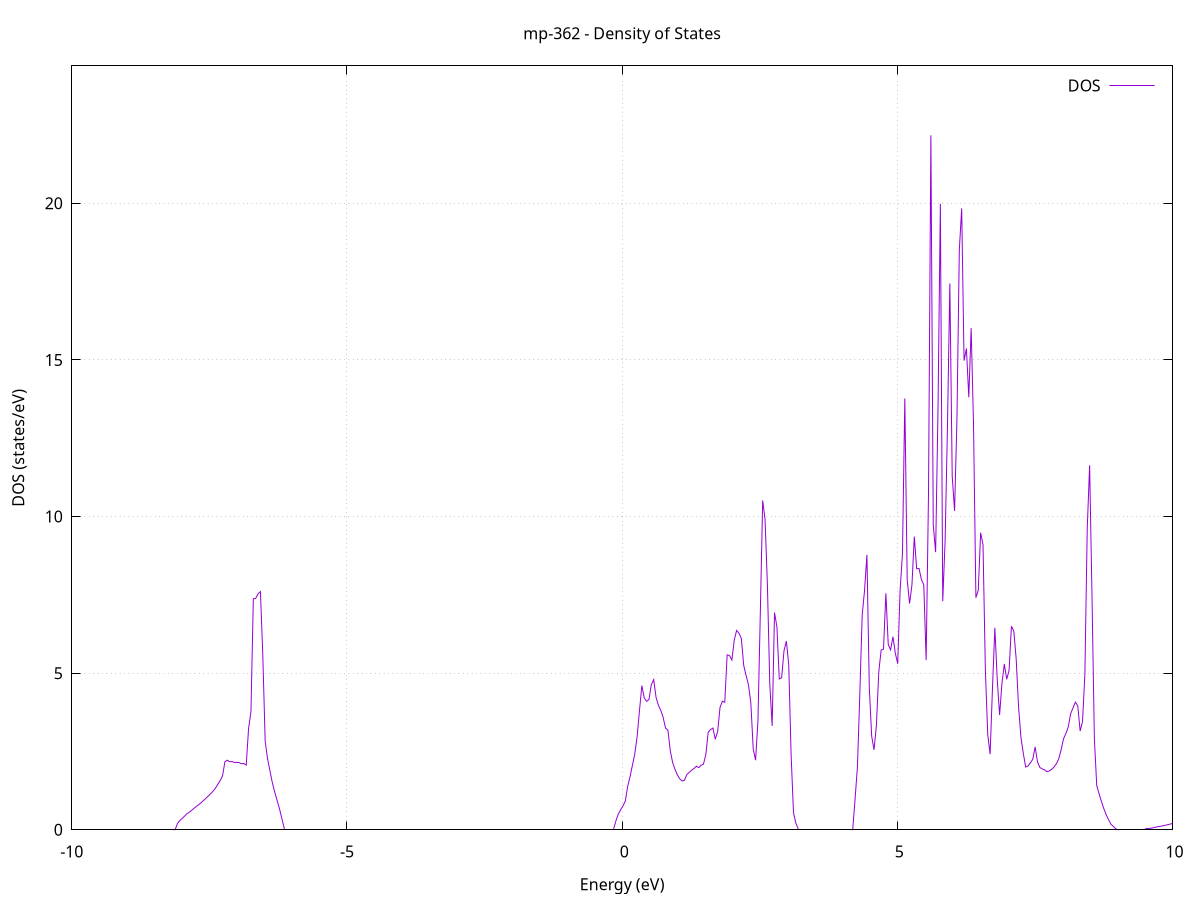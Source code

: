 set title 'mp-362 - Density of States'
set xlabel 'Energy (eV)'
set ylabel 'DOS (states/eV)'
set grid
set xrange [-10:10]
set yrange [0:24.388]
set xzeroaxis lt -1
set terminal png size 800,600
set output 'mp-362_dos_gnuplot.png'
plot '-' using 1:2 with lines title 'DOS'
-60.166200 0.000000
-60.123100 0.000000
-60.080100 0.000000
-60.037000 0.000000
-59.994000 0.000000
-59.950900 0.000000
-59.907900 0.000000
-59.864800 0.000000
-59.821800 0.000000
-59.778700 0.000000
-59.735700 0.000000
-59.692600 0.000000
-59.649600 0.000000
-59.606500 0.000000
-59.563500 0.000000
-59.520400 0.000000
-59.477400 0.000000
-59.434300 0.000000
-59.391300 0.000000
-59.348300 0.000000
-59.305200 0.000000
-59.262200 0.000000
-59.219100 0.000000
-59.176100 0.000000
-59.133000 0.000000
-59.090000 0.000000
-59.046900 0.000000
-59.003900 0.000000
-58.960800 0.000000
-58.917800 0.000000
-58.874700 0.000000
-58.831700 0.000000
-58.788600 0.000000
-58.745600 0.000000
-58.702500 0.000000
-58.659500 0.000000
-58.616500 0.000000
-58.573400 0.000000
-58.530400 0.000000
-58.487300 0.000000
-58.444300 0.000000
-58.401200 0.000000
-58.358200 0.000000
-58.315100 0.000000
-58.272100 0.000000
-58.229000 0.000000
-58.186000 0.000000
-58.142900 0.000000
-58.099900 0.000000
-58.056800 0.000000
-58.013800 0.000000
-57.970700 0.000000
-57.927700 0.000000
-57.884700 0.000000
-57.841600 0.000000
-57.798600 0.000000
-57.755500 0.000000
-57.712500 0.000000
-57.669400 0.000000
-57.626400 0.000000
-57.583300 0.000000
-57.540300 0.000000
-57.497200 0.000000
-57.454200 0.000000
-57.411100 0.000000
-57.368100 0.000000
-57.325000 0.000000
-57.282000 0.000000
-57.238900 0.000000
-57.195900 0.000000
-57.152800 0.000000
-57.109800 0.000000
-57.066800 0.000000
-57.023700 0.000000
-56.980700 0.000000
-56.937600 0.000000
-56.894600 0.000000
-56.851500 0.000000
-56.808500 0.000000
-56.765400 0.000000
-56.722400 0.000000
-56.679300 0.000000
-56.636300 0.000000
-56.593200 0.000000
-56.550200 0.000000
-56.507100 0.000000
-56.464100 0.000000
-56.421000 0.000000
-56.378000 0.000000
-56.335000 0.000000
-56.291900 0.000000
-56.248900 79.650500
-56.205800 40.149400
-56.162800 0.867700
-56.119700 0.000000
-56.076700 0.000000
-56.033600 0.000000
-55.990600 0.000000
-55.947500 0.000000
-55.904500 0.000000
-55.861400 0.000000
-55.818400 0.000000
-55.775300 0.000000
-55.732300 0.000000
-55.689200 0.000000
-55.646200 0.000000
-55.603100 0.000000
-55.560100 0.000000
-55.517100 0.000000
-55.474000 0.000000
-55.431000 0.000000
-55.387900 0.000000
-55.344900 0.000000
-55.301800 0.000000
-55.258800 0.000000
-55.215700 0.000000
-55.172700 0.000000
-55.129600 0.000000
-55.086600 0.000000
-55.043500 0.000000
-55.000500 0.000000
-54.957400 0.000000
-54.914400 0.000000
-54.871300 0.000000
-54.828300 0.000000
-54.785300 0.000000
-54.742200 0.000000
-54.699200 0.000000
-54.656100 0.000000
-54.613100 0.000000
-54.570000 0.000000
-54.527000 0.000000
-54.483900 0.000000
-54.440900 0.000000
-54.397800 0.000000
-54.354800 0.000000
-54.311700 0.000000
-54.268700 0.000000
-54.225600 0.000000
-54.182600 0.000000
-54.139500 0.000000
-54.096500 0.000000
-54.053500 0.000000
-54.010400 0.000000
-53.967400 0.000000
-53.924300 0.000000
-53.881300 0.000000
-53.838200 0.000000
-53.795200 0.000000
-53.752100 0.000000
-53.709100 0.000000
-53.666000 0.000000
-53.623000 0.000000
-53.579900 0.000000
-53.536900 0.000000
-53.493800 0.000000
-53.450800 0.000000
-53.407700 0.000000
-53.364700 0.000000
-53.321600 0.000000
-53.278600 0.000000
-53.235600 0.000000
-53.192500 0.000000
-53.149500 0.000000
-53.106400 0.000000
-53.063400 0.000000
-53.020300 0.000000
-52.977300 0.000000
-52.934200 0.000000
-52.891200 0.000000
-52.848100 0.000000
-52.805100 0.000000
-52.762000 0.000000
-52.719000 0.000000
-52.675900 0.000000
-52.632900 0.000000
-52.589800 0.000000
-52.546800 0.000000
-52.503800 0.000000
-52.460700 0.000000
-52.417700 0.000000
-52.374600 0.000000
-52.331600 0.000000
-52.288500 0.000000
-52.245500 0.000000
-52.202400 0.000000
-52.159400 0.000000
-52.116300 0.000000
-52.073300 0.000000
-52.030200 0.000000
-51.987200 0.000000
-51.944100 0.000000
-51.901100 0.000000
-51.858000 0.000000
-51.815000 0.000000
-51.772000 0.000000
-51.728900 0.000000
-51.685900 0.000000
-51.642800 0.000000
-51.599800 0.000000
-51.556700 0.000000
-51.513700 0.000000
-51.470600 0.000000
-51.427600 0.000000
-51.384500 0.000000
-51.341500 0.000000
-51.298400 0.000000
-51.255400 0.000000
-51.212300 0.000000
-51.169300 0.000000
-51.126200 0.000000
-51.083200 0.000000
-51.040100 0.000000
-50.997100 0.000000
-50.954100 0.000000
-50.911000 0.000000
-50.868000 0.000000
-50.824900 0.000000
-50.781900 0.000000
-50.738800 0.000000
-50.695800 0.000000
-50.652700 0.000000
-50.609700 0.000000
-50.566600 0.000000
-50.523600 0.000000
-50.480500 0.000000
-50.437500 0.000000
-50.394400 0.000000
-50.351400 0.000000
-50.308300 0.000000
-50.265300 0.000000
-50.222300 0.000000
-50.179200 0.000000
-50.136200 0.000000
-50.093100 0.000000
-50.050100 0.000000
-50.007000 0.000000
-49.964000 0.000000
-49.920900 0.000000
-49.877900 0.000000
-49.834800 0.000000
-49.791800 0.000000
-49.748700 0.000000
-49.705700 0.000000
-49.662600 0.000000
-49.619600 0.000000
-49.576500 0.000000
-49.533500 0.000000
-49.490500 0.000000
-49.447400 0.000000
-49.404400 0.000000
-49.361300 0.000000
-49.318300 0.000000
-49.275200 0.000000
-49.232200 0.000000
-49.189100 0.000000
-49.146100 0.000000
-49.103000 0.000000
-49.060000 0.000000
-49.016900 0.000000
-48.973900 0.000000
-48.930800 0.000000
-48.887800 0.000000
-48.844700 0.000000
-48.801700 0.000000
-48.758600 0.000000
-48.715600 0.000000
-48.672600 0.000000
-48.629500 0.000000
-48.586500 0.000000
-48.543400 0.000000
-48.500400 0.000000
-48.457300 0.000000
-48.414300 0.000000
-48.371200 0.000000
-48.328200 0.000000
-48.285100 0.000000
-48.242100 0.000000
-48.199000 0.000000
-48.156000 0.000000
-48.112900 0.000000
-48.069900 0.000000
-48.026800 0.000000
-47.983800 0.000000
-47.940800 0.000000
-47.897700 0.000000
-47.854700 0.000000
-47.811600 0.000000
-47.768600 0.000000
-47.725500 0.000000
-47.682500 0.000000
-47.639400 0.000000
-47.596400 0.000000
-47.553300 0.000000
-47.510300 0.000000
-47.467200 0.000000
-47.424200 0.000000
-47.381100 0.000000
-47.338100 0.000000
-47.295000 0.000000
-47.252000 0.000000
-47.209000 0.000000
-47.165900 0.000000
-47.122900 0.000000
-47.079800 0.000000
-47.036800 0.000000
-46.993700 0.000000
-46.950700 0.000000
-46.907600 0.000000
-46.864600 0.000000
-46.821500 0.000000
-46.778500 0.000000
-46.735400 0.000000
-46.692400 0.000000
-46.649300 0.000000
-46.606300 0.000000
-46.563200 0.000000
-46.520200 0.000000
-46.477100 0.000000
-46.434100 0.000000
-46.391100 0.000000
-46.348000 0.000000
-46.305000 0.000000
-46.261900 0.000000
-46.218900 0.000000
-46.175800 0.000000
-46.132800 0.000000
-46.089700 0.000000
-46.046700 0.000000
-46.003600 0.000000
-45.960600 0.000000
-45.917500 0.000000
-45.874500 0.000000
-45.831400 0.000000
-45.788400 0.000000
-45.745300 0.000000
-45.702300 0.000000
-45.659300 0.000000
-45.616200 0.000000
-45.573200 0.000000
-45.530100 0.000000
-45.487100 0.000000
-45.444000 0.000000
-45.401000 0.000000
-45.357900 0.000000
-45.314900 0.000000
-45.271800 0.000000
-45.228800 0.000000
-45.185700 0.000000
-45.142700 0.000000
-45.099600 0.000000
-45.056600 0.000000
-45.013500 0.000000
-44.970500 0.000000
-44.927500 0.000000
-44.884400 0.000000
-44.841400 0.000000
-44.798300 0.000000
-44.755300 0.000000
-44.712200 0.000000
-44.669200 0.000000
-44.626100 0.000000
-44.583100 0.000000
-44.540000 0.000000
-44.497000 0.000000
-44.453900 0.000000
-44.410900 0.000000
-44.367800 0.000000
-44.324800 0.000000
-44.281700 0.000000
-44.238700 0.000000
-44.195600 0.000000
-44.152600 0.000000
-44.109600 0.000000
-44.066500 0.000000
-44.023500 0.000000
-43.980400 0.000000
-43.937400 0.000000
-43.894300 0.000000
-43.851300 0.000000
-43.808200 0.000000
-43.765200 0.000000
-43.722100 0.000000
-43.679100 0.000000
-43.636000 0.000000
-43.593000 0.000000
-43.549900 0.000000
-43.506900 0.000000
-43.463800 0.000000
-43.420800 0.000000
-43.377800 0.000000
-43.334700 0.000000
-43.291700 0.000000
-43.248600 0.000000
-43.205600 0.000000
-43.162500 0.000000
-43.119500 0.000000
-43.076400 0.000000
-43.033400 0.000000
-42.990300 0.000000
-42.947300 0.000000
-42.904200 0.000000
-42.861200 0.000000
-42.818100 0.000000
-42.775100 0.000000
-42.732000 0.000000
-42.689000 0.000000
-42.646000 0.000000
-42.602900 0.000000
-42.559900 0.000000
-42.516800 0.000000
-42.473800 0.000000
-42.430700 0.000000
-42.387700 0.000000
-42.344600 0.000000
-42.301600 0.000000
-42.258500 0.000000
-42.215500 0.000000
-42.172400 0.000000
-42.129400 0.000000
-42.086300 0.000000
-42.043300 0.000000
-42.000200 0.000000
-41.957200 0.000000
-41.914100 0.000000
-41.871100 0.000000
-41.828100 0.000000
-41.785000 0.000000
-41.742000 0.000000
-41.698900 0.000000
-41.655900 0.000000
-41.612800 0.000000
-41.569800 0.000000
-41.526700 0.000000
-41.483700 0.000000
-41.440600 0.000000
-41.397600 0.000000
-41.354500 0.000000
-41.311500 0.000000
-41.268400 0.000000
-41.225400 0.000000
-41.182300 0.000000
-41.139300 0.000000
-41.096300 0.000000
-41.053200 0.000000
-41.010200 0.000000
-40.967100 0.000000
-40.924100 0.000000
-40.881000 0.000000
-40.838000 0.000000
-40.794900 0.000000
-40.751900 0.000000
-40.708800 0.000000
-40.665800 0.000000
-40.622700 0.000000
-40.579700 0.000000
-40.536600 0.000000
-40.493600 0.000000
-40.450500 0.000000
-40.407500 0.000000
-40.364500 0.000000
-40.321400 0.000000
-40.278400 0.000000
-40.235300 0.000000
-40.192300 0.000000
-40.149200 0.000000
-40.106200 0.000000
-40.063100 0.000000
-40.020100 0.000000
-39.977000 0.000000
-39.934000 0.000000
-39.890900 0.000000
-39.847900 0.000000
-39.804800 0.000000
-39.761800 0.000000
-39.718700 0.000000
-39.675700 0.000000
-39.632600 0.000000
-39.589600 0.000000
-39.546600 0.000000
-39.503500 0.000000
-39.460500 0.000000
-39.417400 0.000000
-39.374400 0.000000
-39.331300 0.000000
-39.288300 0.000000
-39.245200 0.000000
-39.202200 0.000000
-39.159100 0.000000
-39.116100 0.000000
-39.073000 0.000000
-39.030000 0.000000
-38.986900 0.000000
-38.943900 0.000000
-38.900800 0.000000
-38.857800 0.000000
-38.814800 0.000000
-38.771700 0.000000
-38.728700 0.000000
-38.685600 0.000000
-38.642600 0.000000
-38.599500 0.000000
-38.556500 0.000000
-38.513400 0.000000
-38.470400 0.000000
-38.427300 0.000000
-38.384300 0.000000
-38.341200 0.000000
-38.298200 0.000000
-38.255100 0.000000
-38.212100 0.000000
-38.169000 0.000000
-38.126000 0.000000
-38.083000 0.000000
-38.039900 0.000000
-37.996900 0.000000
-37.953800 0.000000
-37.910800 0.000000
-37.867700 0.000000
-37.824700 0.000000
-37.781600 0.000000
-37.738600 0.000000
-37.695500 0.000000
-37.652500 0.000000
-37.609400 0.000000
-37.566400 0.000000
-37.523300 0.000000
-37.480300 0.000000
-37.437200 0.000000
-37.394200 0.000000
-37.351100 0.000000
-37.308100 0.000000
-37.265100 0.000000
-37.222000 0.000000
-37.179000 0.000000
-37.135900 0.000000
-37.092900 0.000000
-37.049800 0.000000
-37.006800 0.000000
-36.963700 0.000000
-36.920700 0.000000
-36.877600 0.000000
-36.834600 0.000000
-36.791500 0.000000
-36.748500 0.000000
-36.705400 0.000000
-36.662400 0.000000
-36.619300 0.000000
-36.576300 0.000000
-36.533300 0.000000
-36.490200 0.000000
-36.447200 0.000000
-36.404100 0.000000
-36.361100 0.000000
-36.318000 0.000000
-36.275000 0.000000
-36.231900 0.000000
-36.188900 0.000000
-36.145800 0.000000
-36.102800 0.000000
-36.059700 0.000000
-36.016700 0.000000
-35.973600 0.000000
-35.930600 0.000000
-35.887500 0.000000
-35.844500 0.000000
-35.801500 0.000000
-35.758400 0.000000
-35.715400 0.000000
-35.672300 0.000000
-35.629300 0.000000
-35.586200 0.000000
-35.543200 0.000000
-35.500100 0.000000
-35.457100 0.000000
-35.414000 0.000000
-35.371000 0.000000
-35.327900 0.000000
-35.284900 0.000000
-35.241800 0.000000
-35.198800 0.000000
-35.155700 0.000000
-35.112700 0.000000
-35.069600 0.000000
-35.026600 0.000000
-34.983600 0.000000
-34.940500 0.000000
-34.897500 0.000000
-34.854400 0.000000
-34.811400 0.000000
-34.768300 0.000000
-34.725300 0.000000
-34.682200 0.000000
-34.639200 0.000000
-34.596100 0.000000
-34.553100 0.000000
-34.510000 0.000000
-34.467000 0.000000
-34.423900 0.000000
-34.380900 0.000000
-34.337800 0.000000
-34.294800 0.000000
-34.251800 0.000000
-34.208700 0.000000
-34.165700 0.000000
-34.122600 0.000000
-34.079600 0.000000
-34.036500 0.000000
-33.993500 0.000000
-33.950400 0.000000
-33.907400 0.000000
-33.864300 0.000000
-33.821300 0.000000
-33.778200 0.000000
-33.735200 0.000000
-33.692100 0.000000
-33.649100 0.000000
-33.606000 0.000000
-33.563000 0.000000
-33.520000 0.000000
-33.476900 0.000000
-33.433900 0.000000
-33.390800 0.000000
-33.347800 0.000000
-33.304700 0.000000
-33.261700 0.000000
-33.218600 0.000000
-33.175600 0.000000
-33.132500 0.000000
-33.089500 0.000000
-33.046400 0.000000
-33.003400 0.000000
-32.960300 0.000000
-32.917300 0.000000
-32.874200 0.000000
-32.831200 0.000000
-32.788100 0.000000
-32.745100 0.000000
-32.702100 0.000000
-32.659000 0.000000
-32.616000 0.000000
-32.572900 0.000000
-32.529900 0.000000
-32.486800 0.000000
-32.443800 0.000000
-32.400700 0.000000
-32.357700 0.000000
-32.314600 0.000000
-32.271600 0.000000
-32.228500 0.000000
-32.185500 0.000000
-32.142400 0.000000
-32.099400 0.000000
-32.056300 0.000000
-32.013300 0.000000
-31.970300 0.000000
-31.927200 0.000000
-31.884200 0.000000
-31.841100 0.000000
-31.798100 0.000000
-31.755000 0.000000
-31.712000 0.000000
-31.668900 0.000000
-31.625900 0.000000
-31.582800 0.000000
-31.539800 0.000000
-31.496700 0.000000
-31.453700 0.000000
-31.410600 0.000000
-31.367600 0.000000
-31.324500 0.000000
-31.281500 0.000000
-31.238500 0.000000
-31.195400 0.000000
-31.152400 0.000000
-31.109300 0.000000
-31.066300 0.000000
-31.023200 0.000000
-30.980200 0.000000
-30.937100 0.000000
-30.894100 0.000000
-30.851000 0.000000
-30.808000 0.000000
-30.764900 0.000000
-30.721900 0.000000
-30.678800 0.000000
-30.635800 0.000000
-30.592700 0.000000
-30.549700 0.000000
-30.506600 0.000000
-30.463600 0.000000
-30.420600 0.000000
-30.377500 0.000000
-30.334500 0.000000
-30.291400 0.000000
-30.248400 0.000000
-30.205300 0.000000
-30.162300 0.000000
-30.119200 0.000000
-30.076200 0.000000
-30.033100 0.000000
-29.990100 0.000000
-29.947000 0.000000
-29.904000 0.000000
-29.860900 0.000000
-29.817900 0.000000
-29.774800 0.000000
-29.731800 0.000000
-29.688800 0.000000
-29.645700 0.000000
-29.602700 0.000000
-29.559600 0.000000
-29.516600 0.000000
-29.473500 0.000000
-29.430500 0.000000
-29.387400 0.000000
-29.344400 0.000000
-29.301300 0.000000
-29.258300 0.000000
-29.215200 0.000000
-29.172200 0.000000
-29.129100 0.000000
-29.086100 0.000000
-29.043000 0.000000
-29.000000 0.000000
-28.957000 0.000000
-28.913900 0.000000
-28.870900 0.000000
-28.827800 0.000000
-28.784800 0.000000
-28.741700 0.000000
-28.698700 0.000000
-28.655600 0.000000
-28.612600 0.000000
-28.569500 0.000000
-28.526500 0.000000
-28.483400 0.000000
-28.440400 0.000000
-28.397300 0.000000
-28.354300 0.000000
-28.311200 0.000000
-28.268200 0.000000
-28.225100 0.000000
-28.182100 0.000000
-28.139100 0.000000
-28.096000 0.000000
-28.053000 0.000000
-28.009900 0.000000
-27.966900 0.000000
-27.923800 0.000000
-27.880800 0.000000
-27.837700 0.000000
-27.794700 0.000000
-27.751600 0.000000
-27.708600 0.000000
-27.665500 0.000000
-27.622500 0.000000
-27.579400 0.000000
-27.536400 0.000000
-27.493300 0.000000
-27.450300 0.000000
-27.407300 0.000000
-27.364200 0.000000
-27.321200 0.000000
-27.278100 0.000000
-27.235100 0.000000
-27.192000 0.000000
-27.149000 0.000000
-27.105900 0.000000
-27.062900 0.000000
-27.019800 0.000000
-26.976800 0.000000
-26.933700 0.000000
-26.890700 0.000000
-26.847600 0.000000
-26.804600 0.000000
-26.761500 0.000000
-26.718500 0.000000
-26.675500 0.000000
-26.632400 0.000000
-26.589400 0.000000
-26.546300 0.000000
-26.503300 0.000000
-26.460200 0.000000
-26.417200 0.000000
-26.374100 0.000000
-26.331100 0.000000
-26.288000 0.000000
-26.245000 0.000000
-26.201900 0.000000
-26.158900 0.000000
-26.115800 0.000000
-26.072800 0.000000
-26.029700 0.000000
-25.986700 0.000000
-25.943600 0.000000
-25.900600 0.000000
-25.857600 0.000000
-25.814500 0.000000
-25.771500 0.000000
-25.728400 0.000000
-25.685400 0.000000
-25.642300 0.000000
-25.599300 0.000000
-25.556200 0.000000
-25.513200 0.000000
-25.470100 0.000000
-25.427100 0.000000
-25.384000 0.000000
-25.341000 0.000000
-25.297900 0.000000
-25.254900 0.000000
-25.211800 0.000000
-25.168800 0.000000
-25.125800 0.000000
-25.082700 0.000000
-25.039700 0.000000
-24.996600 0.000000
-24.953600 0.000000
-24.910500 0.000000
-24.867500 0.000000
-24.824400 0.000000
-24.781400 0.000000
-24.738300 0.000000
-24.695300 0.000000
-24.652200 0.000000
-24.609200 0.000000
-24.566100 0.000000
-24.523100 0.000000
-24.480000 0.000000
-24.437000 0.000000
-24.394000 0.000000
-24.350900 0.000000
-24.307900 0.000000
-24.264800 0.000000
-24.221800 0.000000
-24.178700 0.000000
-24.135700 0.000000
-24.092600 0.000000
-24.049600 0.000000
-24.006500 0.000000
-23.963500 0.000000
-23.920400 0.000000
-23.877400 0.000000
-23.834300 0.000000
-23.791300 0.000000
-23.748200 0.000000
-23.705200 0.000000
-23.662100 0.000000
-23.619100 0.000000
-23.576100 0.000000
-23.533000 0.000000
-23.490000 0.000000
-23.446900 0.000000
-23.403900 0.000000
-23.360800 0.000000
-23.317800 0.000000
-23.274700 0.000000
-23.231700 0.000000
-23.188600 0.000000
-23.145600 0.000000
-23.102500 0.000000
-23.059500 0.000000
-23.016400 0.000000
-22.973400 0.000000
-22.930300 0.000000
-22.887300 0.000000
-22.844300 0.000000
-22.801200 0.000000
-22.758200 0.000000
-22.715100 0.000000
-22.672100 0.000000
-22.629000 0.000000
-22.586000 0.000000
-22.542900 0.000000
-22.499900 0.000000
-22.456800 0.000000
-22.413800 0.000000
-22.370700 0.000000
-22.327700 0.000000
-22.284600 0.000000
-22.241600 0.000000
-22.198500 0.000000
-22.155500 0.000000
-22.112500 0.000000
-22.069400 0.000000
-22.026400 0.000000
-21.983300 0.000000
-21.940300 0.000000
-21.897200 0.000000
-21.854200 0.000000
-21.811100 0.000000
-21.768100 0.000000
-21.725000 0.000000
-21.682000 0.000000
-21.638900 0.000000
-21.595900 0.000000
-21.552800 0.000000
-21.509800 0.000000
-21.466700 0.000000
-21.423700 0.000000
-21.380600 0.000000
-21.337600 0.000000
-21.294600 0.000000
-21.251500 0.000000
-21.208500 0.000000
-21.165400 0.000000
-21.122400 0.000000
-21.079300 0.000000
-21.036300 0.000000
-20.993200 0.000000
-20.950200 0.000000
-20.907100 0.000000
-20.864100 0.000000
-20.821000 0.000000
-20.778000 0.000000
-20.734900 0.000000
-20.691900 0.000000
-20.648800 0.000000
-20.605800 0.000000
-20.562800 0.000000
-20.519700 0.000000
-20.476700 0.000000
-20.433600 0.000000
-20.390600 0.000000
-20.347500 0.000000
-20.304500 0.000000
-20.261400 0.000000
-20.218400 0.000000
-20.175300 0.000000
-20.132300 0.000000
-20.089200 0.000000
-20.046200 0.000000
-20.003100 0.000000
-19.960100 0.000000
-19.917000 0.000000
-19.874000 0.000000
-19.831000 0.000000
-19.787900 0.000000
-19.744900 0.000000
-19.701800 0.000000
-19.658800 0.000000
-19.615700 0.000000
-19.572700 0.000000
-19.529600 0.000000
-19.486600 0.000000
-19.443500 0.000000
-19.400500 0.000000
-19.357400 0.000000
-19.314400 0.000000
-19.271300 0.000000
-19.228300 0.000000
-19.185200 0.000000
-19.142200 0.000000
-19.099100 0.000000
-19.056100 0.000000
-19.013100 0.000000
-18.970000 0.000000
-18.927000 0.000000
-18.883900 0.000000
-18.840900 0.000000
-18.797800 0.000000
-18.754800 0.000000
-18.711700 0.000000
-18.668700 0.000000
-18.625600 0.000000
-18.582600 0.000000
-18.539500 0.000000
-18.496500 0.000000
-18.453400 0.000000
-18.410400 0.000000
-18.367300 0.000000
-18.324300 0.000000
-18.281300 0.000000
-18.238200 0.000000
-18.195200 0.000000
-18.152100 0.000000
-18.109100 0.000000
-18.066000 0.000000
-18.023000 0.000000
-17.979900 0.000000
-17.936900 0.000000
-17.893800 0.000000
-17.850800 0.000000
-17.807700 0.000000
-17.764700 0.000000
-17.721600 0.000000
-17.678600 0.000000
-17.635500 0.000000
-17.592500 0.000000
-17.549500 0.000000
-17.506400 0.000000
-17.463400 0.000000
-17.420300 0.000000
-17.377300 0.000000
-17.334200 0.000000
-17.291200 0.000000
-17.248100 0.000000
-17.205100 0.000000
-17.162000 0.000000
-17.119000 0.000000
-17.075900 0.000000
-17.032900 0.000000
-16.989800 0.000000
-16.946800 0.000000
-16.903700 0.000000
-16.860700 0.000000
-16.817600 0.000000
-16.774600 0.000000
-16.731600 0.000000
-16.688500 0.000000
-16.645500 0.000000
-16.602400 0.000000
-16.559400 0.000000
-16.516300 0.000000
-16.473300 0.000000
-16.430200 0.000000
-16.387200 0.000000
-16.344100 0.000000
-16.301100 0.000000
-16.258000 0.000000
-16.215000 0.000000
-16.171900 0.000000
-16.128900 0.000000
-16.085800 0.000000
-16.042800 0.000000
-15.999800 0.000000
-15.956700 0.000000
-15.913700 0.000000
-15.870600 0.000000
-15.827600 0.000000
-15.784500 0.000000
-15.741500 0.000000
-15.698400 0.000000
-15.655400 0.000000
-15.612300 0.000000
-15.569300 0.000000
-15.526200 0.000000
-15.483200 0.000000
-15.440100 0.000000
-15.397100 0.000000
-15.354000 0.000000
-15.311000 0.000000
-15.268000 0.000000
-15.224900 0.000000
-15.181900 0.000000
-15.138800 0.000000
-15.095800 0.000000
-15.052700 0.000000
-15.009700 0.000000
-14.966600 0.000000
-14.923600 0.000000
-14.880500 0.000000
-14.837500 0.000000
-14.794400 0.000000
-14.751400 0.000000
-14.708300 0.000000
-14.665300 0.000000
-14.622200 0.000000
-14.579200 0.000000
-14.536100 0.000000
-14.493100 0.000000
-14.450100 0.000000
-14.407000 0.000000
-14.364000 0.000000
-14.320900 0.000000
-14.277900 0.000000
-14.234800 0.000000
-14.191800 0.000000
-14.148700 0.000000
-14.105700 0.000000
-14.062600 0.000000
-14.019600 0.000000
-13.976500 0.000000
-13.933500 0.000000
-13.890400 0.000000
-13.847400 0.000000
-13.804300 0.000000
-13.761300 0.000000
-13.718300 0.000000
-13.675200 0.000000
-13.632200 0.000000
-13.589100 0.000000
-13.546100 0.000000
-13.503000 0.000000
-13.460000 0.000000
-13.416900 0.000000
-13.373900 0.000000
-13.330800 0.000000
-13.287800 0.000000
-13.244700 0.000000
-13.201700 0.000000
-13.158600 0.000000
-13.115600 0.000000
-13.072500 0.000000
-13.029500 0.000000
-12.986500 0.000000
-12.943400 0.000000
-12.900400 0.000000
-12.857300 0.000000
-12.814300 0.000000
-12.771200 0.000000
-12.728200 0.000000
-12.685100 0.000000
-12.642100 0.000000
-12.599000 0.000000
-12.556000 0.000000
-12.512900 0.000000
-12.469900 0.000000
-12.426800 0.000000
-12.383800 0.000000
-12.340700 0.000000
-12.297700 0.000000
-12.254600 0.000000
-12.211600 0.000000
-12.168600 0.000000
-12.125500 0.000000
-12.082500 0.000000
-12.039400 0.000000
-11.996400 0.000000
-11.953300 0.000000
-11.910300 0.000000
-11.867200 0.000000
-11.824200 0.000000
-11.781100 0.000000
-11.738100 0.000000
-11.695000 0.000000
-11.652000 0.000000
-11.608900 0.000000
-11.565900 0.000000
-11.522800 0.000000
-11.479800 0.000000
-11.436800 0.000000
-11.393700 0.000000
-11.350700 0.000000
-11.307600 0.000000
-11.264600 0.000000
-11.221500 0.000000
-11.178500 0.000000
-11.135400 0.000000
-11.092400 0.000000
-11.049300 0.000000
-11.006300 0.000000
-10.963200 0.000000
-10.920200 0.000000
-10.877100 0.000000
-10.834100 0.000000
-10.791000 0.000000
-10.748000 0.000000
-10.704900 0.000000
-10.661900 0.000000
-10.618900 0.000000
-10.575800 0.000000
-10.532800 0.000000
-10.489700 0.000000
-10.446700 0.000000
-10.403600 0.000000
-10.360600 0.000000
-10.317500 0.000000
-10.274500 0.000000
-10.231400 0.000000
-10.188400 0.000000
-10.145300 0.000000
-10.102300 0.000000
-10.059200 0.000000
-10.016200 0.000000
-9.973100 0.000000
-9.930100 0.000000
-9.887100 0.000000
-9.844000 0.000000
-9.801000 0.000000
-9.757900 0.000000
-9.714900 0.000000
-9.671800 0.000000
-9.628800 0.000000
-9.585700 0.000000
-9.542700 0.000000
-9.499600 0.000000
-9.456600 0.000000
-9.413500 0.000000
-9.370500 0.000000
-9.327400 0.000000
-9.284400 0.000000
-9.241300 0.000000
-9.198300 0.000000
-9.155300 0.000000
-9.112200 0.000000
-9.069200 0.000000
-9.026100 0.000000
-8.983100 0.000000
-8.940000 0.000000
-8.897000 0.000000
-8.853900 0.000000
-8.810900 0.000000
-8.767800 0.000000
-8.724800 0.000000
-8.681700 0.000000
-8.638700 0.000000
-8.595600 0.000000
-8.552600 0.000000
-8.509500 0.000000
-8.466500 0.000000
-8.423400 0.000000
-8.380400 0.000000
-8.337400 0.000000
-8.294300 0.000000
-8.251300 0.000000
-8.208200 0.000000
-8.165200 0.000000
-8.122100 0.003100
-8.079100 0.201100
-8.036000 0.297300
-7.993000 0.365300
-7.949900 0.437200
-7.906900 0.514200
-7.863800 0.564800
-7.820800 0.620500
-7.777700 0.689100
-7.734700 0.748300
-7.691600 0.804600
-7.648600 0.868500
-7.605600 0.935900
-7.562500 1.004700
-7.519500 1.078100
-7.476400 1.154100
-7.433400 1.233200
-7.390300 1.327700
-7.347300 1.447000
-7.304200 1.572500
-7.261200 1.716700
-7.218100 2.170600
-7.175100 2.222300
-7.132000 2.172700
-7.089000 2.176900
-7.045900 2.150300
-7.002900 2.152200
-6.959800 2.143300
-6.916800 2.108400
-6.873800 2.114500
-6.830700 2.064000
-6.787700 3.234100
-6.744600 3.773000
-6.701600 7.373900
-6.658500 7.388600
-6.615500 7.533700
-6.572400 7.604100
-6.529400 5.572400
-6.486300 2.830800
-6.443300 2.267000
-6.400200 1.890400
-6.357200 1.512000
-6.314100 1.209900
-6.271100 0.950100
-6.228000 0.684200
-6.185000 0.371800
-6.141900 0.000000
-6.098900 0.000000
-6.055900 0.000000
-6.012800 0.000000
-5.969800 0.000000
-5.926700 0.000000
-5.883700 0.000000
-5.840600 0.000000
-5.797600 0.000000
-5.754500 0.000000
-5.711500 0.000000
-5.668400 0.000000
-5.625400 0.000000
-5.582300 0.000000
-5.539300 0.000000
-5.496200 0.000000
-5.453200 0.000000
-5.410100 0.000000
-5.367100 0.000000
-5.324100 0.000000
-5.281000 0.000000
-5.238000 0.000000
-5.194900 0.000000
-5.151900 0.000000
-5.108800 0.000000
-5.065800 0.000000
-5.022700 0.000000
-4.979700 0.000000
-4.936600 0.000000
-4.893600 0.000000
-4.850500 0.000000
-4.807500 0.000000
-4.764400 0.000000
-4.721400 0.000000
-4.678300 0.000000
-4.635300 0.000000
-4.592300 0.000000
-4.549200 0.000000
-4.506200 0.000000
-4.463100 0.000000
-4.420100 0.000000
-4.377000 0.000000
-4.334000 0.000000
-4.290900 0.000000
-4.247900 0.000000
-4.204800 0.000000
-4.161800 0.000000
-4.118700 0.000000
-4.075700 0.000000
-4.032600 0.000000
-3.989600 0.000000
-3.946500 0.000000
-3.903500 0.000000
-3.860400 0.000000
-3.817400 0.000000
-3.774400 0.000000
-3.731300 0.000000
-3.688300 0.000000
-3.645200 0.000000
-3.602200 0.000000
-3.559100 0.000000
-3.516100 0.000000
-3.473000 0.000000
-3.430000 0.000000
-3.386900 0.000000
-3.343900 0.000000
-3.300800 0.000000
-3.257800 0.000000
-3.214700 0.000000
-3.171700 0.000000
-3.128600 0.000000
-3.085600 0.000000
-3.042600 0.000000
-2.999500 0.000000
-2.956500 0.000000
-2.913400 0.000000
-2.870400 0.000000
-2.827300 0.000000
-2.784300 0.000000
-2.741200 0.000000
-2.698200 0.000000
-2.655100 0.000000
-2.612100 0.000000
-2.569000 0.000000
-2.526000 0.000000
-2.482900 0.000000
-2.439900 0.000000
-2.396800 0.000000
-2.353800 0.000000
-2.310800 0.000000
-2.267700 0.000000
-2.224700 0.000000
-2.181600 0.000000
-2.138600 0.000000
-2.095500 0.000000
-2.052500 0.000000
-2.009400 0.000000
-1.966400 0.000000
-1.923300 0.000000
-1.880300 0.000000
-1.837200 0.000000
-1.794200 0.000000
-1.751100 0.000000
-1.708100 0.000000
-1.665000 0.000000
-1.622000 0.000000
-1.578900 0.000000
-1.535900 0.000000
-1.492900 0.000000
-1.449800 0.000000
-1.406800 0.000000
-1.363700 0.000000
-1.320700 0.000000
-1.277600 0.000000
-1.234600 0.000000
-1.191500 0.000000
-1.148500 0.000000
-1.105400 0.000000
-1.062400 0.000000
-1.019300 0.000000
-0.976300 0.000000
-0.933200 0.000000
-0.890200 0.000000
-0.847100 0.000000
-0.804100 0.000000
-0.761100 0.000000
-0.718000 0.000000
-0.675000 0.000000
-0.631900 0.000000
-0.588900 0.000000
-0.545800 0.000000
-0.502800 0.000000
-0.459700 0.000000
-0.416700 0.000000
-0.373600 0.000000
-0.330600 0.000000
-0.287500 0.000000
-0.244500 0.000000
-0.201400 0.000000
-0.158400 0.000000
-0.115300 0.273300
-0.072300 0.491600
-0.029300 0.633500
0.013800 0.758300
0.056800 0.910300
0.099900 1.377100
0.142900 1.689300
0.186000 2.054300
0.229000 2.414900
0.272100 2.970300
0.315100 3.810200
0.358200 4.603800
0.401200 4.212100
0.444300 4.099500
0.487300 4.159200
0.530400 4.636100
0.573400 4.796300
0.616500 4.224000
0.659500 3.966900
0.702600 3.809800
0.745600 3.583000
0.788600 3.245900
0.831700 3.182000
0.874700 2.520800
0.917800 2.142300
0.960800 1.928400
1.003900 1.749900
1.046900 1.628500
1.090000 1.555900
1.133000 1.580200
1.176100 1.767400
1.219100 1.832800
1.262200 1.902300
1.305200 1.957200
1.348300 2.030500
1.391300 1.982600
1.434400 2.062200
1.477400 2.094900
1.520400 2.398100
1.563500 3.116300
1.606500 3.198200
1.649600 3.247500
1.692600 2.888400
1.735700 3.144900
1.778700 3.910000
1.821800 4.104400
1.864800 4.070400
1.907900 5.583900
1.950900 5.562700
1.994000 5.419900
2.037000 6.055600
2.080100 6.365000
2.123100 6.274700
2.166200 6.104500
2.209200 5.241900
2.252200 4.925100
2.295300 4.627200
2.338300 4.053200
2.381400 2.587400
2.424400 2.222000
2.467500 3.475600
2.510500 6.910500
2.553600 10.514400
2.596600 9.915800
2.639700 7.797700
2.682700 4.656300
2.725800 3.316300
2.768800 6.930900
2.811900 6.486400
2.854900 4.813900
2.898000 4.857500
2.941000 5.716200
2.984100 6.024700
3.027100 5.272900
3.070100 2.396500
3.113200 0.546800
3.156200 0.207500
3.199300 0.000000
3.242300 0.000000
3.285400 0.000000
3.328400 0.000000
3.371500 0.000000
3.414500 0.000000
3.457600 0.000000
3.500600 0.000000
3.543700 0.000000
3.586700 0.000000
3.629800 0.000000
3.672800 0.000000
3.715900 0.000000
3.758900 0.000000
3.801900 0.000000
3.845000 0.000000
3.888000 0.000000
3.931100 0.000000
3.974100 0.000000
4.017200 0.000000
4.060200 0.000000
4.103300 0.000000
4.146300 0.000000
4.189400 0.002600
4.232400 0.978100
4.275500 2.015300
4.318500 4.333000
4.361600 6.845800
4.404600 7.641700
4.447700 8.775500
4.490700 4.545600
4.533700 2.995100
4.576800 2.550800
4.619800 3.331300
4.662900 5.036400
4.705900 5.736900
4.749000 5.767400
4.792000 7.549700
4.835100 5.912100
4.878100 5.743200
4.921200 6.163500
4.964200 5.630800
5.007300 5.301700
5.050300 7.638800
5.093400 8.809900
5.136400 13.770100
5.179500 7.979800
5.222500 7.222800
5.265600 7.811600
5.308600 9.361000
5.351600 8.334900
5.394700 8.341700
5.437700 7.987200
5.480800 7.818100
5.523800 5.416200
5.566900 10.765900
5.609900 22.170700
5.653000 9.725000
5.696000 8.863900
5.739100 13.419400
5.782100 19.982600
5.825200 7.295100
5.868200 9.209500
5.911300 12.880000
5.954300 17.441100
5.997400 11.288800
6.040400 10.181000
6.083400 13.107700
6.126500 18.507800
6.169500 19.838900
6.212600 14.978300
6.255600 15.363700
6.298700 13.808900
6.341700 16.017100
6.384800 12.915300
6.427800 7.408800
6.470900 7.650000
6.513900 9.482500
6.557000 9.098700
6.600000 5.085500
6.643100 3.034300
6.686100 2.413900
6.729200 4.531500
6.772200 6.448500
6.815200 4.810000
6.858300 3.665100
6.901300 4.677200
6.944400 5.294100
6.987400 4.805500
7.030500 5.087400
7.073500 6.498000
7.116600 6.345900
7.159600 5.455100
7.202700 3.932000
7.245700 2.956700
7.288800 2.443300
7.331800 2.004500
7.374900 2.036600
7.417900 2.138600
7.461000 2.249600
7.504000 2.647400
7.547100 2.165700
7.590100 1.988600
7.633100 1.942900
7.676200 1.910100
7.719200 1.854200
7.762300 1.877700
7.805300 1.932700
7.848400 2.006000
7.891400 2.111900
7.934500 2.271400
7.977500 2.565300
8.020600 2.908700
8.063600 3.073800
8.106700 3.290000
8.149700 3.708400
8.192800 3.892600
8.235800 4.077100
8.278900 3.952600
8.321900 3.151100
8.364900 3.449500
8.408000 4.960200
8.451000 9.622800
8.494100 11.635700
8.537100 7.495400
8.580200 2.929900
8.623200 1.412300
8.666300 1.146900
8.709300 0.903000
8.752400 0.672500
8.795400 0.478700
8.838500 0.319300
8.881500 0.177600
8.924600 0.109200
8.967600 0.033400
9.010700 0.000400
9.053700 0.000000
9.096700 0.000000
9.139800 0.000000
9.182800 0.000000
9.225900 0.000000
9.268900 0.000000
9.312000 0.000000
9.355000 0.000000
9.398100 0.000000
9.441100 0.000000
9.484200 0.000000
9.527200 0.039700
9.570300 0.040900
9.613300 0.051500
9.656400 0.066100
9.699400 0.084500
9.742500 0.102200
9.785500 0.111600
9.828600 0.127800
9.871600 0.144800
9.914600 0.163100
9.957700 0.181300
10.000700 0.201100
10.043800 0.222200
10.086800 0.245000
10.129900 0.264300
10.172900 0.283100
10.216000 0.301500
10.259000 0.320900
10.302100 0.339100
10.345100 0.356000
10.388200 0.374300
10.431200 0.395300
10.474300 0.419100
10.517300 0.440700
10.560400 0.460900
10.603400 0.479500
10.646400 0.498200
10.689500 0.523200
10.732500 0.548100
10.775600 0.574100
10.818600 0.602000
10.861700 0.636800
10.904700 0.677400
10.947800 0.786800
10.990800 0.987200
11.033900 1.163600
11.076900 1.382900
11.120000 1.607900
11.163000 1.772500
11.206100 1.905300
11.249100 1.948900
11.292200 1.960100
11.335200 2.004000
11.378200 2.068100
11.421300 2.141800
11.464300 2.201000
11.507400 2.256700
11.550400 2.304200
11.593500 2.346500
11.636500 2.416700
11.679600 2.573500
11.722600 2.673300
11.765700 2.821900
11.808700 2.995000
11.851800 2.990000
11.894800 2.904300
11.937900 2.953000
11.980900 3.181600
12.024000 3.011100
12.067000 2.708900
12.110100 2.364900
12.153100 2.259700
12.196100 2.169600
12.239200 2.069000
12.282200 1.940600
12.325300 1.781700
12.368300 1.740600
12.411400 1.587700
12.454400 1.537400
12.497500 1.580900
12.540500 1.357200
12.583600 1.254700
12.626600 1.248500
12.669700 1.297900
12.712700 1.408700
12.755800 1.476400
12.798800 1.548200
12.841900 1.609300
12.884900 1.757000
12.927900 1.794800
12.971000 1.831700
13.014000 1.894500
13.057100 1.932400
13.100100 1.958100
13.143200 2.025500
13.186200 2.142000
13.229300 2.346300
13.272300 2.634600
13.315400 3.037000
13.358400 2.905800
13.401500 2.525500
13.444500 2.427800
13.487600 2.280400
13.530600 2.127800
13.573700 2.131300
13.616700 2.170200
13.659700 2.258500
13.702800 2.400600
13.745800 2.547500
13.788900 2.579700
13.831900 2.384300
13.875000 2.283000
13.918000 2.360900
13.961100 2.509500
14.004100 2.649700
14.047200 2.877400
14.090200 3.282200
14.133300 3.629600
14.176300 3.642600
14.219400 3.784600
14.262400 3.719900
14.305500 3.761700
14.348500 3.964100
14.391600 3.554400
14.434600 3.656800
14.477600 3.488200
14.520700 3.113400
14.563700 2.771400
14.606800 2.646000
14.649800 2.591300
14.692900 2.486000
14.735900 2.425700
14.779000 2.421700
14.822000 2.462900
14.865100 2.541500
14.908100 2.620800
14.951200 2.459300
14.994200 2.593800
15.037300 2.827300
15.080300 3.116000
15.123400 3.394100
15.166400 3.757400
15.209400 3.761700
15.252500 2.968400
15.295500 2.177900
15.338600 1.742700
15.381600 1.608600
15.424700 1.519900
15.467700 1.529900
15.510800 1.673600
15.553800 1.425400
15.596900 1.378100
15.639900 1.324100
15.683000 1.318600
15.726000 1.428200
15.769100 1.474700
15.812100 1.346400
15.855200 1.333100
15.898200 1.253900
15.941200 1.303800
15.984300 1.361400
16.027300 1.434200
16.070400 2.043600
16.113400 2.195500
16.156500 2.215100
16.199500 2.594700
16.242600 2.709300
16.285600 2.557000
16.328700 2.531200
16.371700 2.234300
16.414800 2.005900
16.457800 1.749500
16.500900 1.680400
16.543900 1.955100
16.587000 2.328000
16.630000 2.446900
16.673100 2.845700
16.716100 3.004400
16.759100 2.798500
16.802200 2.578800
16.845200 2.495400
16.888300 2.478000
16.931300 2.445700
16.974400 2.392300
17.017400 2.454800
17.060500 2.513400
17.103500 2.369600
17.146600 2.404700
17.189600 2.433500
17.232700 2.394300
17.275700 2.370800
17.318800 2.342500
17.361800 2.316200
17.404900 2.302300
17.447900 2.320700
17.490900 2.255100
17.534000 2.151600
17.577000 2.143000
17.620100 2.171000
17.663100 2.225000
17.706200 2.409100
17.749200 2.460300
17.792300 2.600100
17.835300 2.723800
17.878400 2.991200
17.921400 3.255300
17.964500 3.068600
18.007500 2.767800
18.050600 2.680200
18.093600 2.683600
18.136700 2.699300
18.179700 2.735900
18.222700 2.786100
18.265800 2.924600
18.308800 3.242200
18.351900 3.232900
18.394900 3.117400
18.438000 3.107800
18.481000 2.919900
18.524100 2.774400
18.567100 2.613100
18.610200 2.499900
18.653200 2.413300
18.696300 2.381900
18.739300 2.223200
18.782400 2.217300
18.825400 2.474200
18.868500 2.426100
18.911500 2.510100
18.954600 2.609300
18.997600 2.585700
19.040600 2.807400
19.083700 2.937100
19.126700 3.404400
19.169800 3.679700
19.212800 3.348300
19.255900 2.782500
19.298900 2.545700
19.342000 2.379800
19.385000 2.181100
19.428100 2.091800
19.471100 2.036200
19.514200 1.910300
19.557200 1.779100
19.600300 1.669600
19.643300 1.659100
19.686400 1.590700
19.729400 1.475100
19.772400 1.422400
19.815500 1.396400
19.858500 1.390300
19.901600 1.527000
19.944600 1.653300
19.987700 1.682700
20.030700 1.684500
20.073800 1.729500
20.116800 1.686700
20.159900 1.640400
20.202900 1.570900
20.246000 1.465300
20.289000 1.426500
20.332100 1.401400
20.375100 1.391500
20.418200 1.394700
20.461200 1.400000
20.504200 1.415600
20.547300 1.480000
20.590300 1.591500
20.633400 1.783900
20.676400 2.191600
20.719500 1.814800
20.762500 1.697200
20.805600 1.627100
20.848600 1.596400
20.891700 1.627800
20.934700 1.722200
20.977800 1.810800
21.020800 1.685000
21.063900 1.589600
21.106900 1.391500
21.150000 1.225500
21.193000 1.200700
21.236100 1.136100
21.279100 1.138500
21.322100 1.105600
21.365200 1.109900
21.408200 1.047300
21.451300 0.965100
21.494300 0.888100
21.537400 0.790900
21.580400 0.686500
21.623500 0.586800
21.666500 0.458900
21.709600 0.353400
21.752600 0.227300
21.795700 0.159100
21.838700 0.107100
21.881800 0.067800
21.924800 0.038000
21.967900 0.012400
22.010900 0.000100
22.053900 0.000000
22.097000 0.000000
22.140000 0.000000
22.183100 0.000000
22.226100 0.000000
22.269200 0.000000
22.312200 0.000000
22.355300 0.000000
22.398300 0.000000
22.441400 0.000000
22.484400 0.000000
22.527500 0.000000
22.570500 0.000000
22.613600 0.000000
22.656600 0.000000
22.699700 0.000000
22.742700 0.000000
22.785700 0.000000
22.828800 0.000000
22.871800 0.000000
22.914900 0.000000
22.957900 0.000000
23.001000 0.000000
23.044000 0.000000
23.087100 0.000000
23.130100 0.000000
23.173200 0.000000
23.216200 0.000000
23.259300 0.000000
23.302300 0.000000
23.345400 0.000000
23.388400 0.000000
23.431500 0.000000
23.474500 0.000000
23.517600 0.000000
23.560600 0.000000
23.603600 0.000000
23.646700 0.000000
23.689700 0.000000
23.732800 0.000000
23.775800 0.000000
23.818900 0.000000
23.861900 0.000000
23.905000 0.000000
23.948000 0.000000
23.991100 0.000000
24.034100 0.000000
24.077200 0.000000
24.120200 0.000000
24.163300 0.000000
24.206300 0.000000
24.249400 0.000000
24.292400 0.000000
24.335400 0.000000
24.378500 0.000000
24.421500 0.000000
24.464600 0.000000
24.507600 0.000000
24.550700 0.000000
24.593700 0.000000
24.636800 0.000000
24.679800 0.000000
24.722900 0.000000
24.765900 0.000000
24.809000 0.000000
24.852000 0.000000
24.895100 0.000000
24.938100 0.000000
24.981200 0.000000
25.024200 0.000000
25.067200 0.000000
25.110300 0.000000
25.153300 0.000000
25.196400 0.000000
25.239400 0.000000
25.282500 0.000000
25.325500 0.000000
25.368600 0.000000
25.411600 0.000000
25.454700 0.000000
25.497700 0.000000
25.540800 0.000000
25.583800 0.000000
25.626900 0.000000
25.669900 0.000000
25.713000 0.000000
25.756000 0.000000
25.799100 0.000000
25.842100 0.000000
25.885100 0.000000
25.928200 0.000000
e

